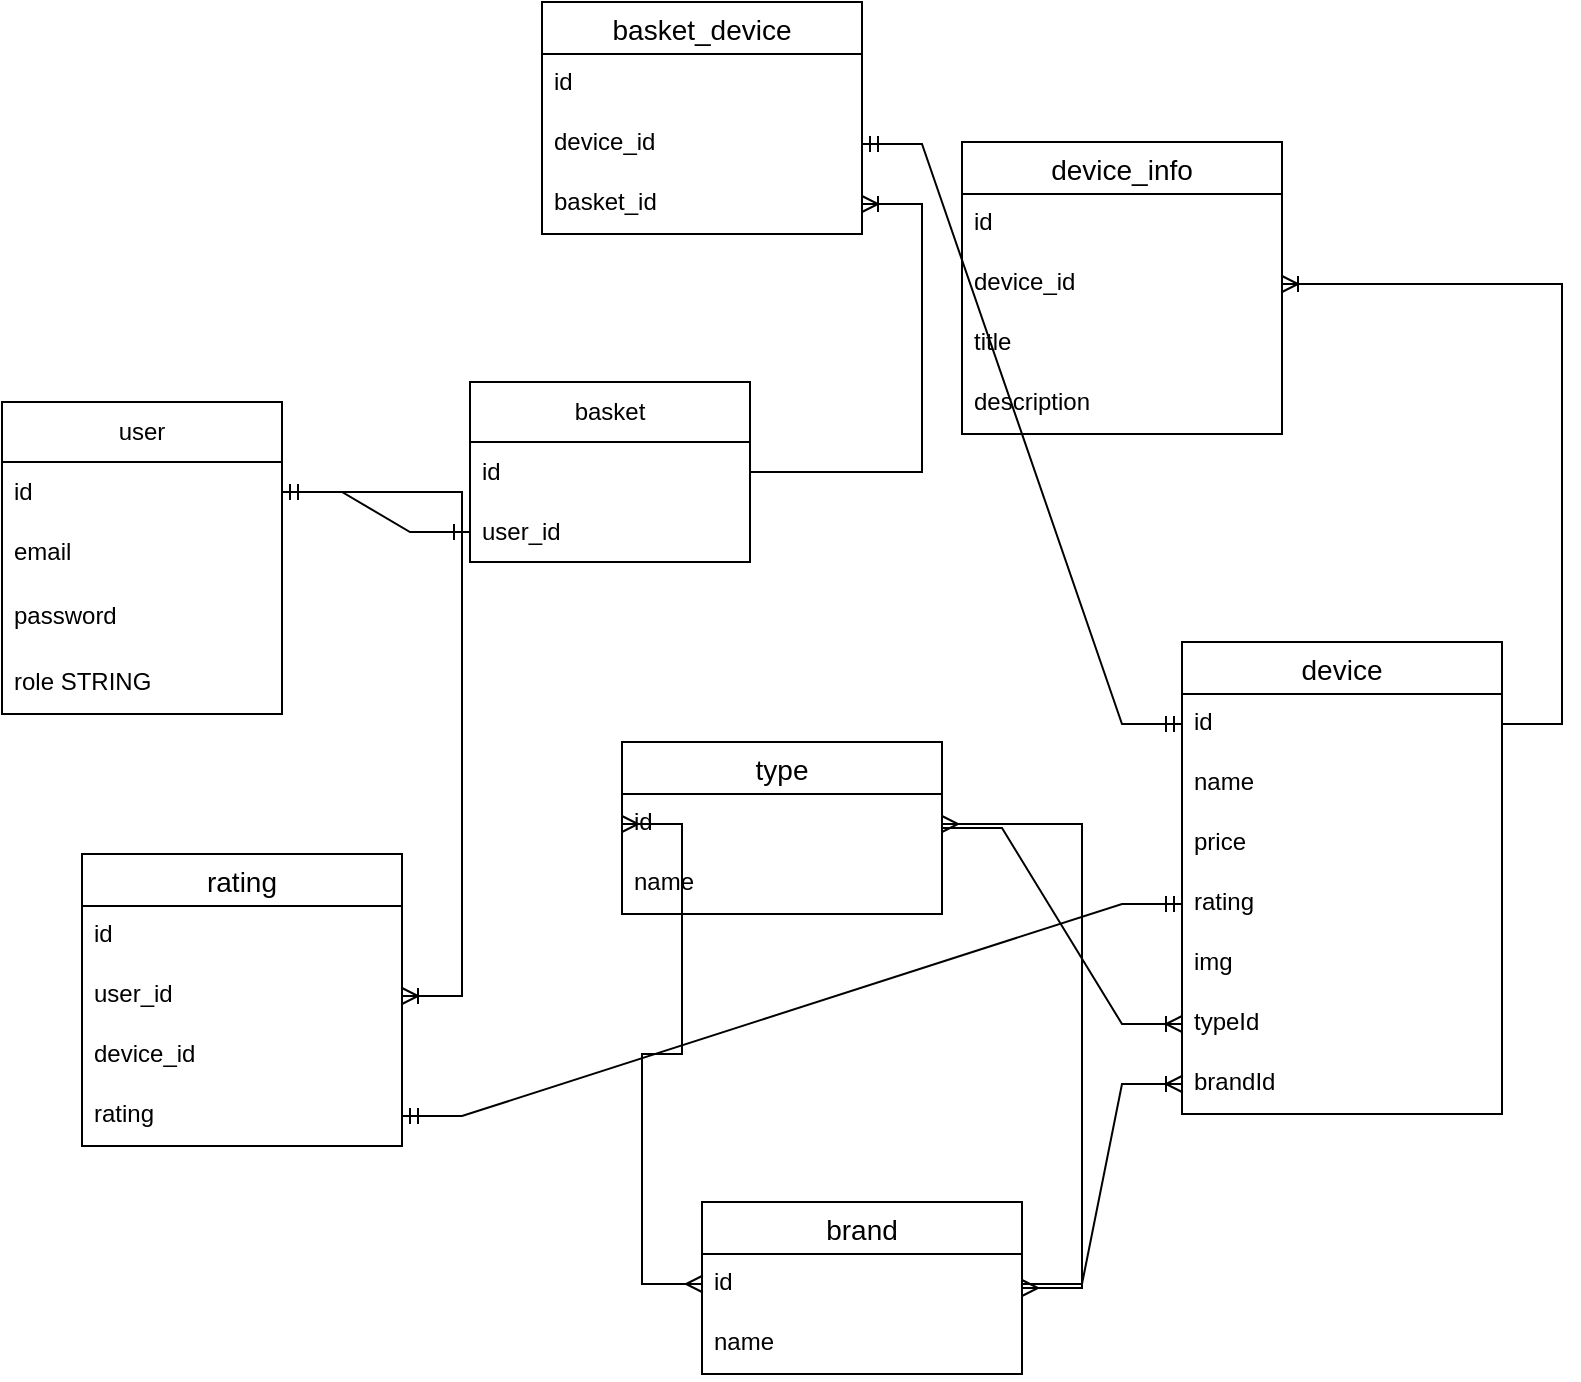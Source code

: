 <mxfile version="21.3.2" type="github">
  <diagram name="Страница 1" id="kiuw2zehx-x0BFYV3y8X">
    <mxGraphModel dx="1139" dy="766" grid="1" gridSize="10" guides="1" tooltips="1" connect="1" arrows="1" fold="1" page="1" pageScale="1" pageWidth="827" pageHeight="1169" math="0" shadow="0">
      <root>
        <mxCell id="0" />
        <mxCell id="1" parent="0" />
        <mxCell id="k0SJOhJHwFrRuVTLzMQy-1" value="user" style="swimlane;fontStyle=0;childLayout=stackLayout;horizontal=1;startSize=30;horizontalStack=0;resizeParent=1;resizeParentMax=0;resizeLast=0;collapsible=1;marginBottom=0;whiteSpace=wrap;html=1;" vertex="1" parent="1">
          <mxGeometry x="40" y="210" width="140" height="156" as="geometry" />
        </mxCell>
        <mxCell id="k0SJOhJHwFrRuVTLzMQy-2" value="id" style="text;strokeColor=none;fillColor=none;align=left;verticalAlign=middle;spacingLeft=4;spacingRight=4;overflow=hidden;points=[[0,0.5],[1,0.5]];portConstraint=eastwest;rotatable=0;whiteSpace=wrap;html=1;" vertex="1" parent="k0SJOhJHwFrRuVTLzMQy-1">
          <mxGeometry y="30" width="140" height="30" as="geometry" />
        </mxCell>
        <mxCell id="k0SJOhJHwFrRuVTLzMQy-3" value="email" style="text;strokeColor=none;fillColor=none;align=left;verticalAlign=middle;spacingLeft=4;spacingRight=4;overflow=hidden;points=[[0,0.5],[1,0.5]];portConstraint=eastwest;rotatable=0;whiteSpace=wrap;html=1;" vertex="1" parent="k0SJOhJHwFrRuVTLzMQy-1">
          <mxGeometry y="60" width="140" height="30" as="geometry" />
        </mxCell>
        <mxCell id="k0SJOhJHwFrRuVTLzMQy-4" value="password" style="text;strokeColor=none;fillColor=none;align=left;verticalAlign=middle;spacingLeft=4;spacingRight=4;overflow=hidden;points=[[0,0.5],[1,0.5]];portConstraint=eastwest;rotatable=0;whiteSpace=wrap;html=1;" vertex="1" parent="k0SJOhJHwFrRuVTLzMQy-1">
          <mxGeometry y="90" width="140" height="33" as="geometry" />
        </mxCell>
        <mxCell id="k0SJOhJHwFrRuVTLzMQy-5" value="role STRING" style="text;strokeColor=none;fillColor=none;align=left;verticalAlign=middle;spacingLeft=4;spacingRight=4;overflow=hidden;points=[[0,0.5],[1,0.5]];portConstraint=eastwest;rotatable=0;whiteSpace=wrap;html=1;" vertex="1" parent="k0SJOhJHwFrRuVTLzMQy-1">
          <mxGeometry y="123" width="140" height="33" as="geometry" />
        </mxCell>
        <mxCell id="k0SJOhJHwFrRuVTLzMQy-6" value="basket" style="swimlane;fontStyle=0;childLayout=stackLayout;horizontal=1;startSize=30;horizontalStack=0;resizeParent=1;resizeParentMax=0;resizeLast=0;collapsible=1;marginBottom=0;whiteSpace=wrap;html=1;" vertex="1" parent="1">
          <mxGeometry x="274" y="200" width="140" height="90" as="geometry" />
        </mxCell>
        <mxCell id="k0SJOhJHwFrRuVTLzMQy-7" value="id" style="text;strokeColor=none;fillColor=none;align=left;verticalAlign=middle;spacingLeft=4;spacingRight=4;overflow=hidden;points=[[0,0.5],[1,0.5]];portConstraint=eastwest;rotatable=0;whiteSpace=wrap;html=1;" vertex="1" parent="k0SJOhJHwFrRuVTLzMQy-6">
          <mxGeometry y="30" width="140" height="30" as="geometry" />
        </mxCell>
        <mxCell id="k0SJOhJHwFrRuVTLzMQy-8" value="user_id" style="text;strokeColor=none;fillColor=none;align=left;verticalAlign=middle;spacingLeft=4;spacingRight=4;overflow=hidden;points=[[0,0.5],[1,0.5]];portConstraint=eastwest;rotatable=0;whiteSpace=wrap;html=1;" vertex="1" parent="k0SJOhJHwFrRuVTLzMQy-6">
          <mxGeometry y="60" width="140" height="30" as="geometry" />
        </mxCell>
        <mxCell id="k0SJOhJHwFrRuVTLzMQy-10" value="" style="edgeStyle=entityRelationEdgeStyle;fontSize=12;html=1;endArrow=ERmandOne;startArrow=ERmandOne;rounded=0;entryX=0;entryY=0.5;entryDx=0;entryDy=0;exitX=1;exitY=0.5;exitDx=0;exitDy=0;" edge="1" parent="1" source="k0SJOhJHwFrRuVTLzMQy-2" target="k0SJOhJHwFrRuVTLzMQy-8">
          <mxGeometry width="100" height="100" relative="1" as="geometry">
            <mxPoint x="160" y="350" as="sourcePoint" />
            <mxPoint x="260" y="250" as="targetPoint" />
          </mxGeometry>
        </mxCell>
        <mxCell id="k0SJOhJHwFrRuVTLzMQy-24" value="device" style="swimlane;fontStyle=0;childLayout=stackLayout;horizontal=1;startSize=26;horizontalStack=0;resizeParent=1;resizeParentMax=0;resizeLast=0;collapsible=1;marginBottom=0;align=center;fontSize=14;" vertex="1" parent="1">
          <mxGeometry x="630" y="330" width="160" height="236" as="geometry" />
        </mxCell>
        <mxCell id="k0SJOhJHwFrRuVTLzMQy-25" value="id" style="text;strokeColor=none;fillColor=none;spacingLeft=4;spacingRight=4;overflow=hidden;rotatable=0;points=[[0,0.5],[1,0.5]];portConstraint=eastwest;fontSize=12;whiteSpace=wrap;html=1;" vertex="1" parent="k0SJOhJHwFrRuVTLzMQy-24">
          <mxGeometry y="26" width="160" height="30" as="geometry" />
        </mxCell>
        <mxCell id="k0SJOhJHwFrRuVTLzMQy-26" value="name" style="text;strokeColor=none;fillColor=none;spacingLeft=4;spacingRight=4;overflow=hidden;rotatable=0;points=[[0,0.5],[1,0.5]];portConstraint=eastwest;fontSize=12;whiteSpace=wrap;html=1;" vertex="1" parent="k0SJOhJHwFrRuVTLzMQy-24">
          <mxGeometry y="56" width="160" height="30" as="geometry" />
        </mxCell>
        <mxCell id="k0SJOhJHwFrRuVTLzMQy-27" value="price" style="text;strokeColor=none;fillColor=none;spacingLeft=4;spacingRight=4;overflow=hidden;rotatable=0;points=[[0,0.5],[1,0.5]];portConstraint=eastwest;fontSize=12;whiteSpace=wrap;html=1;" vertex="1" parent="k0SJOhJHwFrRuVTLzMQy-24">
          <mxGeometry y="86" width="160" height="30" as="geometry" />
        </mxCell>
        <mxCell id="k0SJOhJHwFrRuVTLzMQy-28" value="rating" style="text;strokeColor=none;fillColor=none;spacingLeft=4;spacingRight=4;overflow=hidden;rotatable=0;points=[[0,0.5],[1,0.5]];portConstraint=eastwest;fontSize=12;whiteSpace=wrap;html=1;" vertex="1" parent="k0SJOhJHwFrRuVTLzMQy-24">
          <mxGeometry y="116" width="160" height="30" as="geometry" />
        </mxCell>
        <mxCell id="k0SJOhJHwFrRuVTLzMQy-30" value="img" style="text;strokeColor=none;fillColor=none;spacingLeft=4;spacingRight=4;overflow=hidden;rotatable=0;points=[[0,0.5],[1,0.5]];portConstraint=eastwest;fontSize=12;whiteSpace=wrap;html=1;" vertex="1" parent="k0SJOhJHwFrRuVTLzMQy-24">
          <mxGeometry y="146" width="160" height="30" as="geometry" />
        </mxCell>
        <mxCell id="k0SJOhJHwFrRuVTLzMQy-29" value="typeId" style="text;strokeColor=none;fillColor=none;spacingLeft=4;spacingRight=4;overflow=hidden;rotatable=0;points=[[0,0.5],[1,0.5]];portConstraint=eastwest;fontSize=12;whiteSpace=wrap;html=1;" vertex="1" parent="k0SJOhJHwFrRuVTLzMQy-24">
          <mxGeometry y="176" width="160" height="30" as="geometry" />
        </mxCell>
        <mxCell id="k0SJOhJHwFrRuVTLzMQy-31" value="brandId" style="text;strokeColor=none;fillColor=none;spacingLeft=4;spacingRight=4;overflow=hidden;rotatable=0;points=[[0,0.5],[1,0.5]];portConstraint=eastwest;fontSize=12;whiteSpace=wrap;html=1;" vertex="1" parent="k0SJOhJHwFrRuVTLzMQy-24">
          <mxGeometry y="206" width="160" height="30" as="geometry" />
        </mxCell>
        <mxCell id="k0SJOhJHwFrRuVTLzMQy-32" value="brand" style="swimlane;fontStyle=0;childLayout=stackLayout;horizontal=1;startSize=26;horizontalStack=0;resizeParent=1;resizeParentMax=0;resizeLast=0;collapsible=1;marginBottom=0;align=center;fontSize=14;" vertex="1" parent="1">
          <mxGeometry x="390" y="610" width="160" height="86" as="geometry" />
        </mxCell>
        <mxCell id="k0SJOhJHwFrRuVTLzMQy-33" value="id" style="text;strokeColor=none;fillColor=none;spacingLeft=4;spacingRight=4;overflow=hidden;rotatable=0;points=[[0,0.5],[1,0.5]];portConstraint=eastwest;fontSize=12;whiteSpace=wrap;html=1;" vertex="1" parent="k0SJOhJHwFrRuVTLzMQy-32">
          <mxGeometry y="26" width="160" height="30" as="geometry" />
        </mxCell>
        <mxCell id="k0SJOhJHwFrRuVTLzMQy-34" value="name" style="text;strokeColor=none;fillColor=none;spacingLeft=4;spacingRight=4;overflow=hidden;rotatable=0;points=[[0,0.5],[1,0.5]];portConstraint=eastwest;fontSize=12;whiteSpace=wrap;html=1;" vertex="1" parent="k0SJOhJHwFrRuVTLzMQy-32">
          <mxGeometry y="56" width="160" height="30" as="geometry" />
        </mxCell>
        <mxCell id="k0SJOhJHwFrRuVTLzMQy-36" value="type" style="swimlane;fontStyle=0;childLayout=stackLayout;horizontal=1;startSize=26;horizontalStack=0;resizeParent=1;resizeParentMax=0;resizeLast=0;collapsible=1;marginBottom=0;align=center;fontSize=14;" vertex="1" parent="1">
          <mxGeometry x="350" y="380" width="160" height="86" as="geometry" />
        </mxCell>
        <mxCell id="k0SJOhJHwFrRuVTLzMQy-37" value="id" style="text;strokeColor=none;fillColor=none;spacingLeft=4;spacingRight=4;overflow=hidden;rotatable=0;points=[[0,0.5],[1,0.5]];portConstraint=eastwest;fontSize=12;whiteSpace=wrap;html=1;" vertex="1" parent="k0SJOhJHwFrRuVTLzMQy-36">
          <mxGeometry y="26" width="160" height="30" as="geometry" />
        </mxCell>
        <mxCell id="k0SJOhJHwFrRuVTLzMQy-38" value="name" style="text;strokeColor=none;fillColor=none;spacingLeft=4;spacingRight=4;overflow=hidden;rotatable=0;points=[[0,0.5],[1,0.5]];portConstraint=eastwest;fontSize=12;whiteSpace=wrap;html=1;" vertex="1" parent="k0SJOhJHwFrRuVTLzMQy-36">
          <mxGeometry y="56" width="160" height="30" as="geometry" />
        </mxCell>
        <mxCell id="k0SJOhJHwFrRuVTLzMQy-42" value="" style="edgeStyle=entityRelationEdgeStyle;fontSize=12;html=1;endArrow=ERmany;startArrow=ERmany;rounded=0;entryX=0;entryY=0.5;entryDx=0;entryDy=0;" edge="1" parent="1" source="k0SJOhJHwFrRuVTLzMQy-33" target="k0SJOhJHwFrRuVTLzMQy-37">
          <mxGeometry width="100" height="100" relative="1" as="geometry">
            <mxPoint x="270" y="600" as="sourcePoint" />
            <mxPoint x="370" y="500" as="targetPoint" />
          </mxGeometry>
        </mxCell>
        <mxCell id="k0SJOhJHwFrRuVTLzMQy-43" value="" style="edgeStyle=entityRelationEdgeStyle;fontSize=12;html=1;endArrow=ERoneToMany;rounded=0;entryX=0;entryY=0.5;entryDx=0;entryDy=0;" edge="1" parent="1" source="k0SJOhJHwFrRuVTLzMQy-36" target="k0SJOhJHwFrRuVTLzMQy-29">
          <mxGeometry width="100" height="100" relative="1" as="geometry">
            <mxPoint x="360" y="420" as="sourcePoint" />
            <mxPoint x="460" y="320" as="targetPoint" />
          </mxGeometry>
        </mxCell>
        <mxCell id="k0SJOhJHwFrRuVTLzMQy-45" value="" style="edgeStyle=entityRelationEdgeStyle;fontSize=12;html=1;endArrow=ERoneToMany;rounded=0;" edge="1" parent="1" source="k0SJOhJHwFrRuVTLzMQy-33" target="k0SJOhJHwFrRuVTLzMQy-31">
          <mxGeometry width="100" height="100" relative="1" as="geometry">
            <mxPoint x="640" y="685" as="sourcePoint" />
            <mxPoint x="740" y="585" as="targetPoint" />
          </mxGeometry>
        </mxCell>
        <mxCell id="k0SJOhJHwFrRuVTLzMQy-46" value="" style="edgeStyle=entityRelationEdgeStyle;fontSize=12;html=1;endArrow=ERmany;startArrow=ERmany;rounded=0;" edge="1" parent="1" source="k0SJOhJHwFrRuVTLzMQy-32" target="k0SJOhJHwFrRuVTLzMQy-37">
          <mxGeometry width="100" height="100" relative="1" as="geometry">
            <mxPoint x="660" y="760" as="sourcePoint" />
            <mxPoint x="760" y="660" as="targetPoint" />
          </mxGeometry>
        </mxCell>
        <mxCell id="k0SJOhJHwFrRuVTLzMQy-47" value="device_info" style="swimlane;fontStyle=0;childLayout=stackLayout;horizontal=1;startSize=26;horizontalStack=0;resizeParent=1;resizeParentMax=0;resizeLast=0;collapsible=1;marginBottom=0;align=center;fontSize=14;" vertex="1" parent="1">
          <mxGeometry x="520" y="80" width="160" height="146" as="geometry" />
        </mxCell>
        <mxCell id="k0SJOhJHwFrRuVTLzMQy-48" value="id" style="text;strokeColor=none;fillColor=none;spacingLeft=4;spacingRight=4;overflow=hidden;rotatable=0;points=[[0,0.5],[1,0.5]];portConstraint=eastwest;fontSize=12;whiteSpace=wrap;html=1;" vertex="1" parent="k0SJOhJHwFrRuVTLzMQy-47">
          <mxGeometry y="26" width="160" height="30" as="geometry" />
        </mxCell>
        <mxCell id="k0SJOhJHwFrRuVTLzMQy-49" value="device_id" style="text;strokeColor=none;fillColor=none;spacingLeft=4;spacingRight=4;overflow=hidden;rotatable=0;points=[[0,0.5],[1,0.5]];portConstraint=eastwest;fontSize=12;whiteSpace=wrap;html=1;" vertex="1" parent="k0SJOhJHwFrRuVTLzMQy-47">
          <mxGeometry y="56" width="160" height="30" as="geometry" />
        </mxCell>
        <mxCell id="k0SJOhJHwFrRuVTLzMQy-51" value="title" style="text;strokeColor=none;fillColor=none;spacingLeft=4;spacingRight=4;overflow=hidden;rotatable=0;points=[[0,0.5],[1,0.5]];portConstraint=eastwest;fontSize=12;whiteSpace=wrap;html=1;" vertex="1" parent="k0SJOhJHwFrRuVTLzMQy-47">
          <mxGeometry y="86" width="160" height="30" as="geometry" />
        </mxCell>
        <mxCell id="k0SJOhJHwFrRuVTLzMQy-53" value="description" style="text;strokeColor=none;fillColor=none;spacingLeft=4;spacingRight=4;overflow=hidden;rotatable=0;points=[[0,0.5],[1,0.5]];portConstraint=eastwest;fontSize=12;whiteSpace=wrap;html=1;" vertex="1" parent="k0SJOhJHwFrRuVTLzMQy-47">
          <mxGeometry y="116" width="160" height="30" as="geometry" />
        </mxCell>
        <mxCell id="k0SJOhJHwFrRuVTLzMQy-52" value="" style="edgeStyle=entityRelationEdgeStyle;fontSize=12;html=1;endArrow=ERoneToMany;rounded=0;" edge="1" parent="1" source="k0SJOhJHwFrRuVTLzMQy-25" target="k0SJOhJHwFrRuVTLzMQy-49">
          <mxGeometry width="100" height="100" relative="1" as="geometry">
            <mxPoint x="540" y="370" as="sourcePoint" />
            <mxPoint x="640" y="270" as="targetPoint" />
          </mxGeometry>
        </mxCell>
        <mxCell id="k0SJOhJHwFrRuVTLzMQy-54" value="basket_device" style="swimlane;fontStyle=0;childLayout=stackLayout;horizontal=1;startSize=26;horizontalStack=0;resizeParent=1;resizeParentMax=0;resizeLast=0;collapsible=1;marginBottom=0;align=center;fontSize=14;" vertex="1" parent="1">
          <mxGeometry x="310" y="10" width="160" height="116" as="geometry" />
        </mxCell>
        <mxCell id="k0SJOhJHwFrRuVTLzMQy-55" value="id" style="text;strokeColor=none;fillColor=none;spacingLeft=4;spacingRight=4;overflow=hidden;rotatable=0;points=[[0,0.5],[1,0.5]];portConstraint=eastwest;fontSize=12;whiteSpace=wrap;html=1;" vertex="1" parent="k0SJOhJHwFrRuVTLzMQy-54">
          <mxGeometry y="26" width="160" height="30" as="geometry" />
        </mxCell>
        <mxCell id="k0SJOhJHwFrRuVTLzMQy-56" value="device_id" style="text;strokeColor=none;fillColor=none;spacingLeft=4;spacingRight=4;overflow=hidden;rotatable=0;points=[[0,0.5],[1,0.5]];portConstraint=eastwest;fontSize=12;whiteSpace=wrap;html=1;" vertex="1" parent="k0SJOhJHwFrRuVTLzMQy-54">
          <mxGeometry y="56" width="160" height="30" as="geometry" />
        </mxCell>
        <mxCell id="k0SJOhJHwFrRuVTLzMQy-57" value="basket_id" style="text;strokeColor=none;fillColor=none;spacingLeft=4;spacingRight=4;overflow=hidden;rotatable=0;points=[[0,0.5],[1,0.5]];portConstraint=eastwest;fontSize=12;whiteSpace=wrap;html=1;" vertex="1" parent="k0SJOhJHwFrRuVTLzMQy-54">
          <mxGeometry y="86" width="160" height="30" as="geometry" />
        </mxCell>
        <mxCell id="k0SJOhJHwFrRuVTLzMQy-58" value="" style="edgeStyle=entityRelationEdgeStyle;fontSize=12;html=1;endArrow=ERoneToMany;rounded=0;" edge="1" parent="1" source="k0SJOhJHwFrRuVTLzMQy-7" target="k0SJOhJHwFrRuVTLzMQy-57">
          <mxGeometry width="100" height="100" relative="1" as="geometry">
            <mxPoint x="190" y="160" as="sourcePoint" />
            <mxPoint x="290" y="60" as="targetPoint" />
          </mxGeometry>
        </mxCell>
        <mxCell id="k0SJOhJHwFrRuVTLzMQy-59" value="" style="edgeStyle=entityRelationEdgeStyle;fontSize=12;html=1;endArrow=ERmandOne;startArrow=ERmandOne;rounded=0;" edge="1" parent="1" source="k0SJOhJHwFrRuVTLzMQy-56" target="k0SJOhJHwFrRuVTLzMQy-25">
          <mxGeometry width="100" height="100" relative="1" as="geometry">
            <mxPoint x="540" y="400" as="sourcePoint" />
            <mxPoint x="640" y="300" as="targetPoint" />
          </mxGeometry>
        </mxCell>
        <mxCell id="k0SJOhJHwFrRuVTLzMQy-60" value="rating" style="swimlane;fontStyle=0;childLayout=stackLayout;horizontal=1;startSize=26;horizontalStack=0;resizeParent=1;resizeParentMax=0;resizeLast=0;collapsible=1;marginBottom=0;align=center;fontSize=14;" vertex="1" parent="1">
          <mxGeometry x="80" y="436" width="160" height="146" as="geometry" />
        </mxCell>
        <mxCell id="k0SJOhJHwFrRuVTLzMQy-61" value="id" style="text;strokeColor=none;fillColor=none;spacingLeft=4;spacingRight=4;overflow=hidden;rotatable=0;points=[[0,0.5],[1,0.5]];portConstraint=eastwest;fontSize=12;whiteSpace=wrap;html=1;" vertex="1" parent="k0SJOhJHwFrRuVTLzMQy-60">
          <mxGeometry y="26" width="160" height="30" as="geometry" />
        </mxCell>
        <mxCell id="k0SJOhJHwFrRuVTLzMQy-62" value="user_id" style="text;strokeColor=none;fillColor=none;spacingLeft=4;spacingRight=4;overflow=hidden;rotatable=0;points=[[0,0.5],[1,0.5]];portConstraint=eastwest;fontSize=12;whiteSpace=wrap;html=1;" vertex="1" parent="k0SJOhJHwFrRuVTLzMQy-60">
          <mxGeometry y="56" width="160" height="30" as="geometry" />
        </mxCell>
        <mxCell id="k0SJOhJHwFrRuVTLzMQy-64" value="device_id" style="text;strokeColor=none;fillColor=none;spacingLeft=4;spacingRight=4;overflow=hidden;rotatable=0;points=[[0,0.5],[1,0.5]];portConstraint=eastwest;fontSize=12;whiteSpace=wrap;html=1;" vertex="1" parent="k0SJOhJHwFrRuVTLzMQy-60">
          <mxGeometry y="86" width="160" height="30" as="geometry" />
        </mxCell>
        <mxCell id="k0SJOhJHwFrRuVTLzMQy-65" value="rating" style="text;strokeColor=none;fillColor=none;spacingLeft=4;spacingRight=4;overflow=hidden;rotatable=0;points=[[0,0.5],[1,0.5]];portConstraint=eastwest;fontSize=12;whiteSpace=wrap;html=1;" vertex="1" parent="k0SJOhJHwFrRuVTLzMQy-60">
          <mxGeometry y="116" width="160" height="30" as="geometry" />
        </mxCell>
        <mxCell id="k0SJOhJHwFrRuVTLzMQy-66" value="" style="edgeStyle=entityRelationEdgeStyle;fontSize=12;html=1;endArrow=ERoneToMany;rounded=0;" edge="1" parent="1" source="k0SJOhJHwFrRuVTLzMQy-2" target="k0SJOhJHwFrRuVTLzMQy-62">
          <mxGeometry width="100" height="100" relative="1" as="geometry">
            <mxPoint x="170" y="490" as="sourcePoint" />
            <mxPoint x="270" y="390" as="targetPoint" />
          </mxGeometry>
        </mxCell>
        <mxCell id="k0SJOhJHwFrRuVTLzMQy-68" value="" style="edgeStyle=entityRelationEdgeStyle;fontSize=12;html=1;endArrow=ERmandOne;startArrow=ERmandOne;rounded=0;" edge="1" parent="1" source="k0SJOhJHwFrRuVTLzMQy-65" target="k0SJOhJHwFrRuVTLzMQy-28">
          <mxGeometry width="100" height="100" relative="1" as="geometry">
            <mxPoint x="240" y="710" as="sourcePoint" />
            <mxPoint x="340" y="610" as="targetPoint" />
          </mxGeometry>
        </mxCell>
      </root>
    </mxGraphModel>
  </diagram>
</mxfile>
